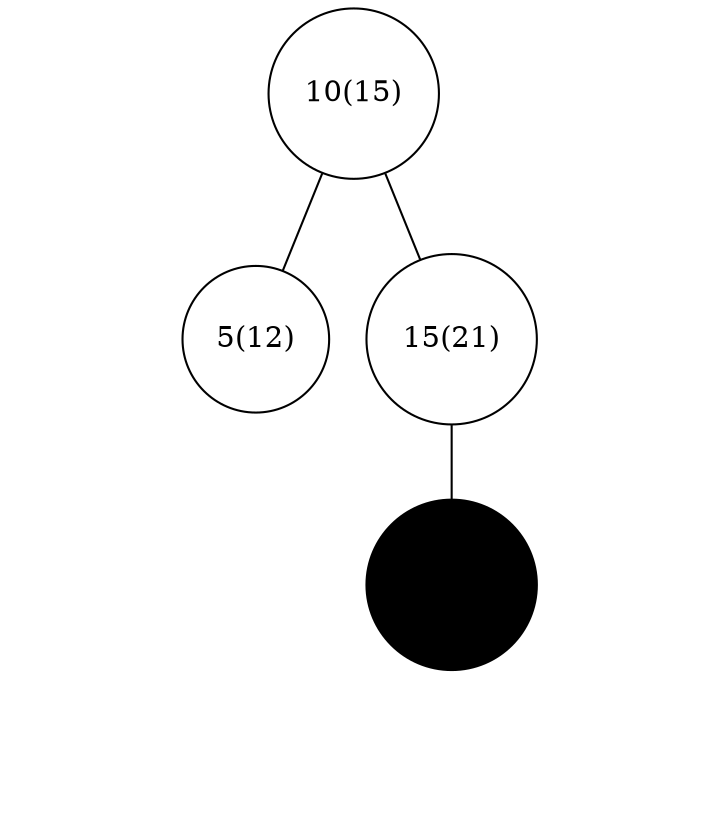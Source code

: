 graph {
	10 [label="10(15)" fillcolor="#FFFFFF" shape=circle style=filled]
	10 -- 5
	5 [label="5(12)" fillcolor="#FFFFFF" shape=circle style=filled]
	5 -- NIL4 [style=invis]
	NIL4 [style=invis]
	5 -- NIL5 [style=invis]
	NIL5 [style=invis]
	10 -- 15
	15 [label="15(21)" fillcolor="#FFFFFF" shape=circle style=filled]
	15 -- 12
	12 [label="12(37)" fillcolor="00FF00" shape=circle style=filled]
	12 -- NIL6 [style=invis]
	NIL6 [style=invis]
	12 -- NIL7 [style=invis]
	NIL7 [style=invis]
	15 -- NIL8 [style=invis]
	NIL8 [style=invis]
}